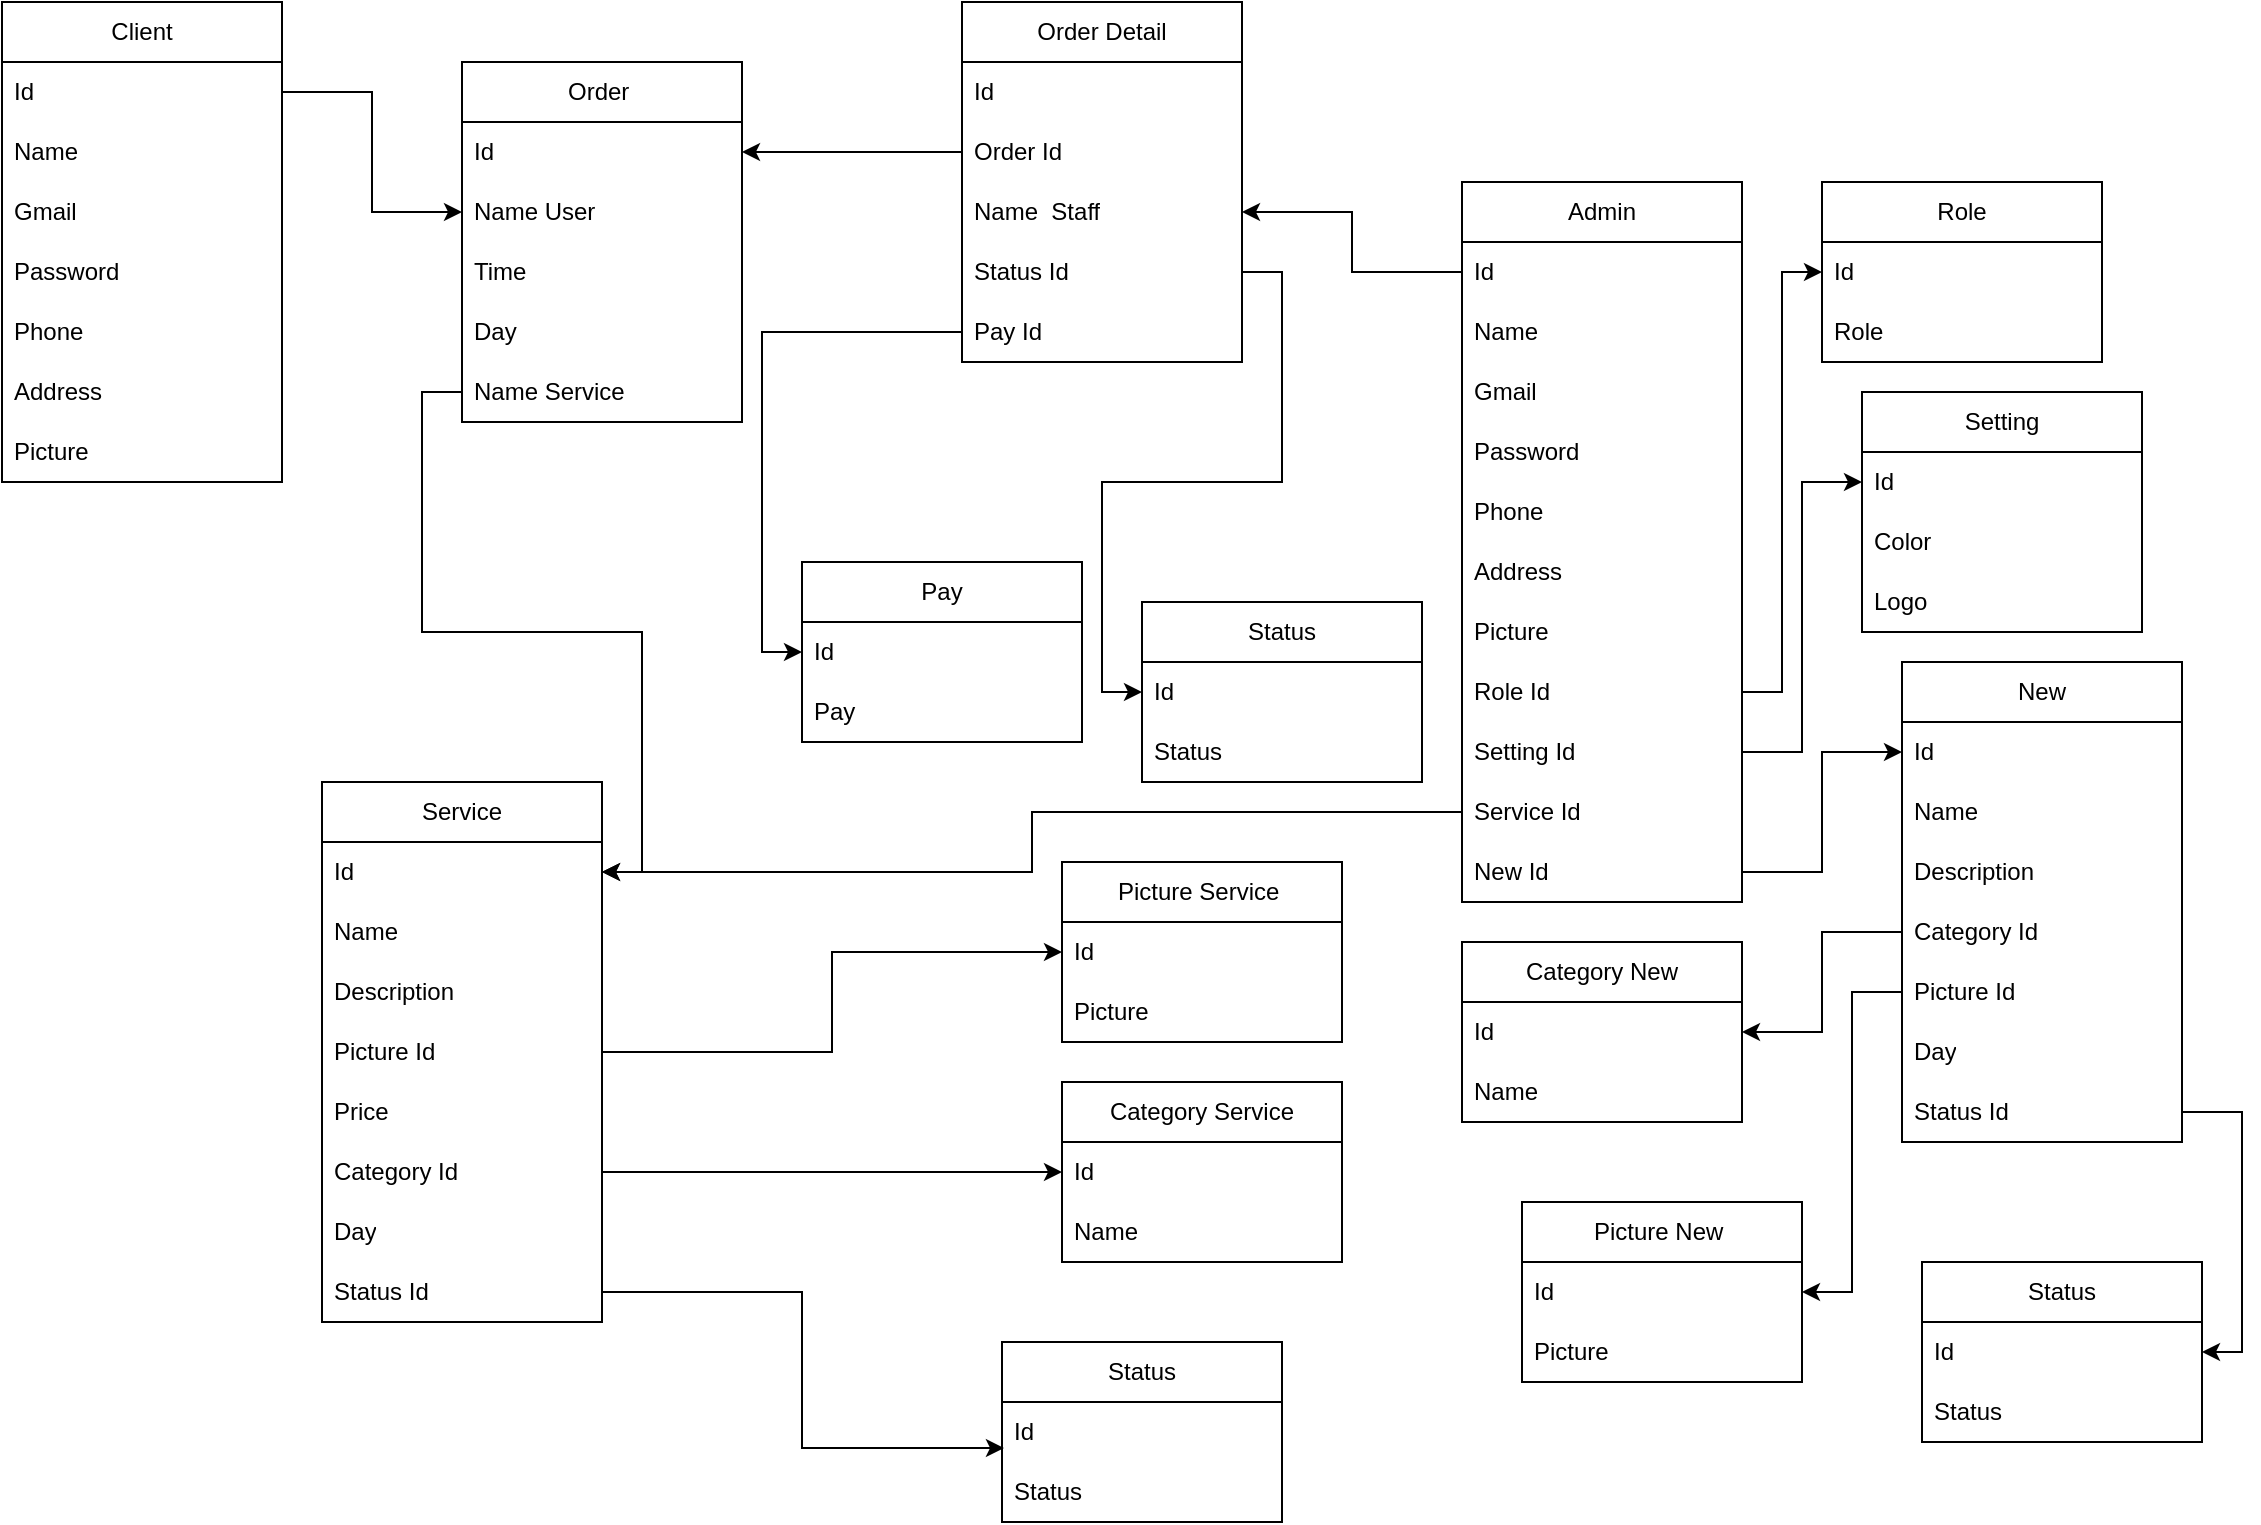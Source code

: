 <mxfile version="21.0.2" type="github">
  <diagram id="C5RBs43oDa-KdzZeNtuy" name="Page-1">
    <mxGraphModel dx="1621" dy="1631" grid="1" gridSize="10" guides="1" tooltips="1" connect="1" arrows="1" fold="1" page="1" pageScale="1" pageWidth="827" pageHeight="1169" math="0" shadow="0">
      <root>
        <mxCell id="WIyWlLk6GJQsqaUBKTNV-0" />
        <mxCell id="WIyWlLk6GJQsqaUBKTNV-1" parent="WIyWlLk6GJQsqaUBKTNV-0" />
        <mxCell id="RLlX39gwFA8bZXlCrZdt-0" value="Client" style="swimlane;fontStyle=0;childLayout=stackLayout;horizontal=1;startSize=30;horizontalStack=0;resizeParent=1;resizeParentMax=0;resizeLast=0;collapsible=1;marginBottom=0;whiteSpace=wrap;html=1;" parent="WIyWlLk6GJQsqaUBKTNV-1" vertex="1">
          <mxGeometry x="-320" y="-10" width="140" height="240" as="geometry" />
        </mxCell>
        <mxCell id="RLlX39gwFA8bZXlCrZdt-39" value="Id" style="text;strokeColor=none;fillColor=none;align=left;verticalAlign=middle;spacingLeft=4;spacingRight=4;overflow=hidden;points=[[0,0.5],[1,0.5]];portConstraint=eastwest;rotatable=0;whiteSpace=wrap;html=1;" parent="RLlX39gwFA8bZXlCrZdt-0" vertex="1">
          <mxGeometry y="30" width="140" height="30" as="geometry" />
        </mxCell>
        <mxCell id="RLlX39gwFA8bZXlCrZdt-1" value="Name" style="text;strokeColor=none;fillColor=none;align=left;verticalAlign=middle;spacingLeft=4;spacingRight=4;overflow=hidden;points=[[0,0.5],[1,0.5]];portConstraint=eastwest;rotatable=0;whiteSpace=wrap;html=1;" parent="RLlX39gwFA8bZXlCrZdt-0" vertex="1">
          <mxGeometry y="60" width="140" height="30" as="geometry" />
        </mxCell>
        <mxCell id="RLlX39gwFA8bZXlCrZdt-2" value="Gmail" style="text;strokeColor=none;fillColor=none;align=left;verticalAlign=middle;spacingLeft=4;spacingRight=4;overflow=hidden;points=[[0,0.5],[1,0.5]];portConstraint=eastwest;rotatable=0;whiteSpace=wrap;html=1;" parent="RLlX39gwFA8bZXlCrZdt-0" vertex="1">
          <mxGeometry y="90" width="140" height="30" as="geometry" />
        </mxCell>
        <mxCell id="RLlX39gwFA8bZXlCrZdt-22" value="Password" style="text;strokeColor=none;fillColor=none;align=left;verticalAlign=middle;spacingLeft=4;spacingRight=4;overflow=hidden;points=[[0,0.5],[1,0.5]];portConstraint=eastwest;rotatable=0;whiteSpace=wrap;html=1;" parent="RLlX39gwFA8bZXlCrZdt-0" vertex="1">
          <mxGeometry y="120" width="140" height="30" as="geometry" />
        </mxCell>
        <mxCell id="RLlX39gwFA8bZXlCrZdt-3" value="Phone" style="text;strokeColor=none;fillColor=none;align=left;verticalAlign=middle;spacingLeft=4;spacingRight=4;overflow=hidden;points=[[0,0.5],[1,0.5]];portConstraint=eastwest;rotatable=0;whiteSpace=wrap;html=1;" parent="RLlX39gwFA8bZXlCrZdt-0" vertex="1">
          <mxGeometry y="150" width="140" height="30" as="geometry" />
        </mxCell>
        <mxCell id="RLlX39gwFA8bZXlCrZdt-23" value="Address" style="text;strokeColor=none;fillColor=none;align=left;verticalAlign=middle;spacingLeft=4;spacingRight=4;overflow=hidden;points=[[0,0.5],[1,0.5]];portConstraint=eastwest;rotatable=0;whiteSpace=wrap;html=1;" parent="RLlX39gwFA8bZXlCrZdt-0" vertex="1">
          <mxGeometry y="180" width="140" height="30" as="geometry" />
        </mxCell>
        <mxCell id="RLlX39gwFA8bZXlCrZdt-30" value="Picture&amp;nbsp;" style="text;strokeColor=none;fillColor=none;align=left;verticalAlign=middle;spacingLeft=4;spacingRight=4;overflow=hidden;points=[[0,0.5],[1,0.5]];portConstraint=eastwest;rotatable=0;whiteSpace=wrap;html=1;" parent="RLlX39gwFA8bZXlCrZdt-0" vertex="1">
          <mxGeometry y="210" width="140" height="30" as="geometry" />
        </mxCell>
        <mxCell id="RLlX39gwFA8bZXlCrZdt-4" value="Picture Service&amp;nbsp;" style="swimlane;fontStyle=0;childLayout=stackLayout;horizontal=1;startSize=30;horizontalStack=0;resizeParent=1;resizeParentMax=0;resizeLast=0;collapsible=1;marginBottom=0;whiteSpace=wrap;html=1;" parent="WIyWlLk6GJQsqaUBKTNV-1" vertex="1">
          <mxGeometry x="210" y="420" width="140" height="90" as="geometry" />
        </mxCell>
        <mxCell id="RLlX39gwFA8bZXlCrZdt-5" value="Id" style="text;strokeColor=none;fillColor=none;align=left;verticalAlign=middle;spacingLeft=4;spacingRight=4;overflow=hidden;points=[[0,0.5],[1,0.5]];portConstraint=eastwest;rotatable=0;whiteSpace=wrap;html=1;" parent="RLlX39gwFA8bZXlCrZdt-4" vertex="1">
          <mxGeometry y="30" width="140" height="30" as="geometry" />
        </mxCell>
        <mxCell id="RLlX39gwFA8bZXlCrZdt-6" value="Picture" style="text;strokeColor=none;fillColor=none;align=left;verticalAlign=middle;spacingLeft=4;spacingRight=4;overflow=hidden;points=[[0,0.5],[1,0.5]];portConstraint=eastwest;rotatable=0;whiteSpace=wrap;html=1;" parent="RLlX39gwFA8bZXlCrZdt-4" vertex="1">
          <mxGeometry y="60" width="140" height="30" as="geometry" />
        </mxCell>
        <mxCell id="RLlX39gwFA8bZXlCrZdt-8" value="Category Service" style="swimlane;fontStyle=0;childLayout=stackLayout;horizontal=1;startSize=30;horizontalStack=0;resizeParent=1;resizeParentMax=0;resizeLast=0;collapsible=1;marginBottom=0;whiteSpace=wrap;html=1;" parent="WIyWlLk6GJQsqaUBKTNV-1" vertex="1">
          <mxGeometry x="210" y="530" width="140" height="90" as="geometry" />
        </mxCell>
        <mxCell id="RLlX39gwFA8bZXlCrZdt-9" value="Id" style="text;strokeColor=none;fillColor=none;align=left;verticalAlign=middle;spacingLeft=4;spacingRight=4;overflow=hidden;points=[[0,0.5],[1,0.5]];portConstraint=eastwest;rotatable=0;whiteSpace=wrap;html=1;" parent="RLlX39gwFA8bZXlCrZdt-8" vertex="1">
          <mxGeometry y="30" width="140" height="30" as="geometry" />
        </mxCell>
        <mxCell id="RLlX39gwFA8bZXlCrZdt-10" value="Name" style="text;strokeColor=none;fillColor=none;align=left;verticalAlign=middle;spacingLeft=4;spacingRight=4;overflow=hidden;points=[[0,0.5],[1,0.5]];portConstraint=eastwest;rotatable=0;whiteSpace=wrap;html=1;" parent="RLlX39gwFA8bZXlCrZdt-8" vertex="1">
          <mxGeometry y="60" width="140" height="30" as="geometry" />
        </mxCell>
        <mxCell id="RLlX39gwFA8bZXlCrZdt-12" value="Service" style="swimlane;fontStyle=0;childLayout=stackLayout;horizontal=1;startSize=30;horizontalStack=0;resizeParent=1;resizeParentMax=0;resizeLast=0;collapsible=1;marginBottom=0;whiteSpace=wrap;html=1;" parent="WIyWlLk6GJQsqaUBKTNV-1" vertex="1">
          <mxGeometry x="-160" y="380" width="140" height="270" as="geometry" />
        </mxCell>
        <mxCell id="RLlX39gwFA8bZXlCrZdt-13" value="Id" style="text;strokeColor=none;fillColor=none;align=left;verticalAlign=middle;spacingLeft=4;spacingRight=4;overflow=hidden;points=[[0,0.5],[1,0.5]];portConstraint=eastwest;rotatable=0;whiteSpace=wrap;html=1;" parent="RLlX39gwFA8bZXlCrZdt-12" vertex="1">
          <mxGeometry y="30" width="140" height="30" as="geometry" />
        </mxCell>
        <mxCell id="RLlX39gwFA8bZXlCrZdt-14" value="Name" style="text;strokeColor=none;fillColor=none;align=left;verticalAlign=middle;spacingLeft=4;spacingRight=4;overflow=hidden;points=[[0,0.5],[1,0.5]];portConstraint=eastwest;rotatable=0;whiteSpace=wrap;html=1;" parent="RLlX39gwFA8bZXlCrZdt-12" vertex="1">
          <mxGeometry y="60" width="140" height="30" as="geometry" />
        </mxCell>
        <mxCell id="RLlX39gwFA8bZXlCrZdt-15" value="Description" style="text;strokeColor=none;fillColor=none;align=left;verticalAlign=middle;spacingLeft=4;spacingRight=4;overflow=hidden;points=[[0,0.5],[1,0.5]];portConstraint=eastwest;rotatable=0;whiteSpace=wrap;html=1;" parent="RLlX39gwFA8bZXlCrZdt-12" vertex="1">
          <mxGeometry y="90" width="140" height="30" as="geometry" />
        </mxCell>
        <mxCell id="RLlX39gwFA8bZXlCrZdt-42" value="Picture Id" style="text;strokeColor=none;fillColor=none;align=left;verticalAlign=middle;spacingLeft=4;spacingRight=4;overflow=hidden;points=[[0,0.5],[1,0.5]];portConstraint=eastwest;rotatable=0;whiteSpace=wrap;html=1;" parent="RLlX39gwFA8bZXlCrZdt-12" vertex="1">
          <mxGeometry y="120" width="140" height="30" as="geometry" />
        </mxCell>
        <mxCell id="RLlX39gwFA8bZXlCrZdt-43" value="Price" style="text;strokeColor=none;fillColor=none;align=left;verticalAlign=middle;spacingLeft=4;spacingRight=4;overflow=hidden;points=[[0,0.5],[1,0.5]];portConstraint=eastwest;rotatable=0;whiteSpace=wrap;html=1;" parent="RLlX39gwFA8bZXlCrZdt-12" vertex="1">
          <mxGeometry y="150" width="140" height="30" as="geometry" />
        </mxCell>
        <mxCell id="RLlX39gwFA8bZXlCrZdt-44" value="Category Id" style="text;strokeColor=none;fillColor=none;align=left;verticalAlign=middle;spacingLeft=4;spacingRight=4;overflow=hidden;points=[[0,0.5],[1,0.5]];portConstraint=eastwest;rotatable=0;whiteSpace=wrap;html=1;" parent="RLlX39gwFA8bZXlCrZdt-12" vertex="1">
          <mxGeometry y="180" width="140" height="30" as="geometry" />
        </mxCell>
        <mxCell id="RLlX39gwFA8bZXlCrZdt-45" value="Day" style="text;strokeColor=none;fillColor=none;align=left;verticalAlign=middle;spacingLeft=4;spacingRight=4;overflow=hidden;points=[[0,0.5],[1,0.5]];portConstraint=eastwest;rotatable=0;whiteSpace=wrap;html=1;" parent="RLlX39gwFA8bZXlCrZdt-12" vertex="1">
          <mxGeometry y="210" width="140" height="30" as="geometry" />
        </mxCell>
        <mxCell id="RLlX39gwFA8bZXlCrZdt-46" value="Status Id" style="text;strokeColor=none;fillColor=none;align=left;verticalAlign=middle;spacingLeft=4;spacingRight=4;overflow=hidden;points=[[0,0.5],[1,0.5]];portConstraint=eastwest;rotatable=0;whiteSpace=wrap;html=1;" parent="RLlX39gwFA8bZXlCrZdt-12" vertex="1">
          <mxGeometry y="240" width="140" height="30" as="geometry" />
        </mxCell>
        <mxCell id="RLlX39gwFA8bZXlCrZdt-16" value="Role" style="swimlane;fontStyle=0;childLayout=stackLayout;horizontal=1;startSize=30;horizontalStack=0;resizeParent=1;resizeParentMax=0;resizeLast=0;collapsible=1;marginBottom=0;whiteSpace=wrap;html=1;" parent="WIyWlLk6GJQsqaUBKTNV-1" vertex="1">
          <mxGeometry x="590" y="80" width="140" height="90" as="geometry" />
        </mxCell>
        <mxCell id="RLlX39gwFA8bZXlCrZdt-41" value="Id" style="text;strokeColor=none;fillColor=none;align=left;verticalAlign=middle;spacingLeft=4;spacingRight=4;overflow=hidden;points=[[0,0.5],[1,0.5]];portConstraint=eastwest;rotatable=0;whiteSpace=wrap;html=1;" parent="RLlX39gwFA8bZXlCrZdt-16" vertex="1">
          <mxGeometry y="30" width="140" height="30" as="geometry" />
        </mxCell>
        <mxCell id="RLlX39gwFA8bZXlCrZdt-17" value="Role" style="text;strokeColor=none;fillColor=none;align=left;verticalAlign=middle;spacingLeft=4;spacingRight=4;overflow=hidden;points=[[0,0.5],[1,0.5]];portConstraint=eastwest;rotatable=0;whiteSpace=wrap;html=1;" parent="RLlX39gwFA8bZXlCrZdt-16" vertex="1">
          <mxGeometry y="60" width="140" height="30" as="geometry" />
        </mxCell>
        <mxCell id="RLlX39gwFA8bZXlCrZdt-31" value="Admin" style="swimlane;fontStyle=0;childLayout=stackLayout;horizontal=1;startSize=30;horizontalStack=0;resizeParent=1;resizeParentMax=0;resizeLast=0;collapsible=1;marginBottom=0;whiteSpace=wrap;html=1;" parent="WIyWlLk6GJQsqaUBKTNV-1" vertex="1">
          <mxGeometry x="410" y="80" width="140" height="360" as="geometry" />
        </mxCell>
        <mxCell id="RLlX39gwFA8bZXlCrZdt-40" value="Id" style="text;strokeColor=none;fillColor=none;align=left;verticalAlign=middle;spacingLeft=4;spacingRight=4;overflow=hidden;points=[[0,0.5],[1,0.5]];portConstraint=eastwest;rotatable=0;whiteSpace=wrap;html=1;" parent="RLlX39gwFA8bZXlCrZdt-31" vertex="1">
          <mxGeometry y="30" width="140" height="30" as="geometry" />
        </mxCell>
        <mxCell id="RLlX39gwFA8bZXlCrZdt-32" value="Name" style="text;strokeColor=none;fillColor=none;align=left;verticalAlign=middle;spacingLeft=4;spacingRight=4;overflow=hidden;points=[[0,0.5],[1,0.5]];portConstraint=eastwest;rotatable=0;whiteSpace=wrap;html=1;" parent="RLlX39gwFA8bZXlCrZdt-31" vertex="1">
          <mxGeometry y="60" width="140" height="30" as="geometry" />
        </mxCell>
        <mxCell id="RLlX39gwFA8bZXlCrZdt-33" value="Gmail" style="text;strokeColor=none;fillColor=none;align=left;verticalAlign=middle;spacingLeft=4;spacingRight=4;overflow=hidden;points=[[0,0.5],[1,0.5]];portConstraint=eastwest;rotatable=0;whiteSpace=wrap;html=1;" parent="RLlX39gwFA8bZXlCrZdt-31" vertex="1">
          <mxGeometry y="90" width="140" height="30" as="geometry" />
        </mxCell>
        <mxCell id="RLlX39gwFA8bZXlCrZdt-34" value="Password" style="text;strokeColor=none;fillColor=none;align=left;verticalAlign=middle;spacingLeft=4;spacingRight=4;overflow=hidden;points=[[0,0.5],[1,0.5]];portConstraint=eastwest;rotatable=0;whiteSpace=wrap;html=1;" parent="RLlX39gwFA8bZXlCrZdt-31" vertex="1">
          <mxGeometry y="120" width="140" height="30" as="geometry" />
        </mxCell>
        <mxCell id="RLlX39gwFA8bZXlCrZdt-35" value="Phone" style="text;strokeColor=none;fillColor=none;align=left;verticalAlign=middle;spacingLeft=4;spacingRight=4;overflow=hidden;points=[[0,0.5],[1,0.5]];portConstraint=eastwest;rotatable=0;whiteSpace=wrap;html=1;" parent="RLlX39gwFA8bZXlCrZdt-31" vertex="1">
          <mxGeometry y="150" width="140" height="30" as="geometry" />
        </mxCell>
        <mxCell id="RLlX39gwFA8bZXlCrZdt-36" value="Address" style="text;strokeColor=none;fillColor=none;align=left;verticalAlign=middle;spacingLeft=4;spacingRight=4;overflow=hidden;points=[[0,0.5],[1,0.5]];portConstraint=eastwest;rotatable=0;whiteSpace=wrap;html=1;" parent="RLlX39gwFA8bZXlCrZdt-31" vertex="1">
          <mxGeometry y="180" width="140" height="30" as="geometry" />
        </mxCell>
        <mxCell id="RLlX39gwFA8bZXlCrZdt-37" value="Picture&amp;nbsp;" style="text;strokeColor=none;fillColor=none;align=left;verticalAlign=middle;spacingLeft=4;spacingRight=4;overflow=hidden;points=[[0,0.5],[1,0.5]];portConstraint=eastwest;rotatable=0;whiteSpace=wrap;html=1;" parent="RLlX39gwFA8bZXlCrZdt-31" vertex="1">
          <mxGeometry y="210" width="140" height="30" as="geometry" />
        </mxCell>
        <mxCell id="RLlX39gwFA8bZXlCrZdt-38" value="Role Id" style="text;strokeColor=none;fillColor=none;align=left;verticalAlign=middle;spacingLeft=4;spacingRight=4;overflow=hidden;points=[[0,0.5],[1,0.5]];portConstraint=eastwest;rotatable=0;whiteSpace=wrap;html=1;" parent="RLlX39gwFA8bZXlCrZdt-31" vertex="1">
          <mxGeometry y="240" width="140" height="30" as="geometry" />
        </mxCell>
        <mxCell id="RLlX39gwFA8bZXlCrZdt-66" value="Setting Id" style="text;strokeColor=none;fillColor=none;align=left;verticalAlign=middle;spacingLeft=4;spacingRight=4;overflow=hidden;points=[[0,0.5],[1,0.5]];portConstraint=eastwest;rotatable=0;whiteSpace=wrap;html=1;" parent="RLlX39gwFA8bZXlCrZdt-31" vertex="1">
          <mxGeometry y="270" width="140" height="30" as="geometry" />
        </mxCell>
        <mxCell id="RLlX39gwFA8bZXlCrZdt-84" value="Service Id" style="text;strokeColor=none;fillColor=none;align=left;verticalAlign=middle;spacingLeft=4;spacingRight=4;overflow=hidden;points=[[0,0.5],[1,0.5]];portConstraint=eastwest;rotatable=0;whiteSpace=wrap;html=1;" parent="RLlX39gwFA8bZXlCrZdt-31" vertex="1">
          <mxGeometry y="300" width="140" height="30" as="geometry" />
        </mxCell>
        <mxCell id="RLlX39gwFA8bZXlCrZdt-87" value="New Id" style="text;strokeColor=none;fillColor=none;align=left;verticalAlign=middle;spacingLeft=4;spacingRight=4;overflow=hidden;points=[[0,0.5],[1,0.5]];portConstraint=eastwest;rotatable=0;whiteSpace=wrap;html=1;" parent="RLlX39gwFA8bZXlCrZdt-31" vertex="1">
          <mxGeometry y="330" width="140" height="30" as="geometry" />
        </mxCell>
        <mxCell id="RLlX39gwFA8bZXlCrZdt-47" value="Picture New&amp;nbsp;" style="swimlane;fontStyle=0;childLayout=stackLayout;horizontal=1;startSize=30;horizontalStack=0;resizeParent=1;resizeParentMax=0;resizeLast=0;collapsible=1;marginBottom=0;whiteSpace=wrap;html=1;" parent="WIyWlLk6GJQsqaUBKTNV-1" vertex="1">
          <mxGeometry x="440" y="590" width="140" height="90" as="geometry" />
        </mxCell>
        <mxCell id="RLlX39gwFA8bZXlCrZdt-48" value="Id" style="text;strokeColor=none;fillColor=none;align=left;verticalAlign=middle;spacingLeft=4;spacingRight=4;overflow=hidden;points=[[0,0.5],[1,0.5]];portConstraint=eastwest;rotatable=0;whiteSpace=wrap;html=1;" parent="RLlX39gwFA8bZXlCrZdt-47" vertex="1">
          <mxGeometry y="30" width="140" height="30" as="geometry" />
        </mxCell>
        <mxCell id="RLlX39gwFA8bZXlCrZdt-49" value="Picture" style="text;strokeColor=none;fillColor=none;align=left;verticalAlign=middle;spacingLeft=4;spacingRight=4;overflow=hidden;points=[[0,0.5],[1,0.5]];portConstraint=eastwest;rotatable=0;whiteSpace=wrap;html=1;" parent="RLlX39gwFA8bZXlCrZdt-47" vertex="1">
          <mxGeometry y="60" width="140" height="30" as="geometry" />
        </mxCell>
        <mxCell id="RLlX39gwFA8bZXlCrZdt-50" value="Category New" style="swimlane;fontStyle=0;childLayout=stackLayout;horizontal=1;startSize=30;horizontalStack=0;resizeParent=1;resizeParentMax=0;resizeLast=0;collapsible=1;marginBottom=0;whiteSpace=wrap;html=1;" parent="WIyWlLk6GJQsqaUBKTNV-1" vertex="1">
          <mxGeometry x="410" y="460" width="140" height="90" as="geometry" />
        </mxCell>
        <mxCell id="RLlX39gwFA8bZXlCrZdt-51" value="Id" style="text;strokeColor=none;fillColor=none;align=left;verticalAlign=middle;spacingLeft=4;spacingRight=4;overflow=hidden;points=[[0,0.5],[1,0.5]];portConstraint=eastwest;rotatable=0;whiteSpace=wrap;html=1;" parent="RLlX39gwFA8bZXlCrZdt-50" vertex="1">
          <mxGeometry y="30" width="140" height="30" as="geometry" />
        </mxCell>
        <mxCell id="RLlX39gwFA8bZXlCrZdt-52" value="Name" style="text;strokeColor=none;fillColor=none;align=left;verticalAlign=middle;spacingLeft=4;spacingRight=4;overflow=hidden;points=[[0,0.5],[1,0.5]];portConstraint=eastwest;rotatable=0;whiteSpace=wrap;html=1;" parent="RLlX39gwFA8bZXlCrZdt-50" vertex="1">
          <mxGeometry y="60" width="140" height="30" as="geometry" />
        </mxCell>
        <mxCell id="RLlX39gwFA8bZXlCrZdt-53" value="New" style="swimlane;fontStyle=0;childLayout=stackLayout;horizontal=1;startSize=30;horizontalStack=0;resizeParent=1;resizeParentMax=0;resizeLast=0;collapsible=1;marginBottom=0;whiteSpace=wrap;html=1;" parent="WIyWlLk6GJQsqaUBKTNV-1" vertex="1">
          <mxGeometry x="630" y="320" width="140" height="240" as="geometry" />
        </mxCell>
        <mxCell id="RLlX39gwFA8bZXlCrZdt-54" value="Id" style="text;strokeColor=none;fillColor=none;align=left;verticalAlign=middle;spacingLeft=4;spacingRight=4;overflow=hidden;points=[[0,0.5],[1,0.5]];portConstraint=eastwest;rotatable=0;whiteSpace=wrap;html=1;" parent="RLlX39gwFA8bZXlCrZdt-53" vertex="1">
          <mxGeometry y="30" width="140" height="30" as="geometry" />
        </mxCell>
        <mxCell id="RLlX39gwFA8bZXlCrZdt-55" value="Name" style="text;strokeColor=none;fillColor=none;align=left;verticalAlign=middle;spacingLeft=4;spacingRight=4;overflow=hidden;points=[[0,0.5],[1,0.5]];portConstraint=eastwest;rotatable=0;whiteSpace=wrap;html=1;" parent="RLlX39gwFA8bZXlCrZdt-53" vertex="1">
          <mxGeometry y="60" width="140" height="30" as="geometry" />
        </mxCell>
        <mxCell id="RLlX39gwFA8bZXlCrZdt-56" value="Description" style="text;strokeColor=none;fillColor=none;align=left;verticalAlign=middle;spacingLeft=4;spacingRight=4;overflow=hidden;points=[[0,0.5],[1,0.5]];portConstraint=eastwest;rotatable=0;whiteSpace=wrap;html=1;" parent="RLlX39gwFA8bZXlCrZdt-53" vertex="1">
          <mxGeometry y="90" width="140" height="30" as="geometry" />
        </mxCell>
        <mxCell id="RLlX39gwFA8bZXlCrZdt-59" value="Category Id" style="text;strokeColor=none;fillColor=none;align=left;verticalAlign=middle;spacingLeft=4;spacingRight=4;overflow=hidden;points=[[0,0.5],[1,0.5]];portConstraint=eastwest;rotatable=0;whiteSpace=wrap;html=1;" parent="RLlX39gwFA8bZXlCrZdt-53" vertex="1">
          <mxGeometry y="120" width="140" height="30" as="geometry" />
        </mxCell>
        <mxCell id="RLlX39gwFA8bZXlCrZdt-57" value="Picture Id" style="text;strokeColor=none;fillColor=none;align=left;verticalAlign=middle;spacingLeft=4;spacingRight=4;overflow=hidden;points=[[0,0.5],[1,0.5]];portConstraint=eastwest;rotatable=0;whiteSpace=wrap;html=1;" parent="RLlX39gwFA8bZXlCrZdt-53" vertex="1">
          <mxGeometry y="150" width="140" height="30" as="geometry" />
        </mxCell>
        <mxCell id="RLlX39gwFA8bZXlCrZdt-60" value="Day" style="text;strokeColor=none;fillColor=none;align=left;verticalAlign=middle;spacingLeft=4;spacingRight=4;overflow=hidden;points=[[0,0.5],[1,0.5]];portConstraint=eastwest;rotatable=0;whiteSpace=wrap;html=1;" parent="RLlX39gwFA8bZXlCrZdt-53" vertex="1">
          <mxGeometry y="180" width="140" height="30" as="geometry" />
        </mxCell>
        <mxCell id="RLlX39gwFA8bZXlCrZdt-61" value="Status Id" style="text;strokeColor=none;fillColor=none;align=left;verticalAlign=middle;spacingLeft=4;spacingRight=4;overflow=hidden;points=[[0,0.5],[1,0.5]];portConstraint=eastwest;rotatable=0;whiteSpace=wrap;html=1;" parent="RLlX39gwFA8bZXlCrZdt-53" vertex="1">
          <mxGeometry y="210" width="140" height="30" as="geometry" />
        </mxCell>
        <mxCell id="RLlX39gwFA8bZXlCrZdt-62" value="Setting" style="swimlane;fontStyle=0;childLayout=stackLayout;horizontal=1;startSize=30;horizontalStack=0;resizeParent=1;resizeParentMax=0;resizeLast=0;collapsible=1;marginBottom=0;whiteSpace=wrap;html=1;" parent="WIyWlLk6GJQsqaUBKTNV-1" vertex="1">
          <mxGeometry x="610" y="185" width="140" height="120" as="geometry" />
        </mxCell>
        <mxCell id="RLlX39gwFA8bZXlCrZdt-63" value="Id" style="text;strokeColor=none;fillColor=none;align=left;verticalAlign=middle;spacingLeft=4;spacingRight=4;overflow=hidden;points=[[0,0.5],[1,0.5]];portConstraint=eastwest;rotatable=0;whiteSpace=wrap;html=1;" parent="RLlX39gwFA8bZXlCrZdt-62" vertex="1">
          <mxGeometry y="30" width="140" height="30" as="geometry" />
        </mxCell>
        <mxCell id="RLlX39gwFA8bZXlCrZdt-64" value="Color" style="text;strokeColor=none;fillColor=none;align=left;verticalAlign=middle;spacingLeft=4;spacingRight=4;overflow=hidden;points=[[0,0.5],[1,0.5]];portConstraint=eastwest;rotatable=0;whiteSpace=wrap;html=1;" parent="RLlX39gwFA8bZXlCrZdt-62" vertex="1">
          <mxGeometry y="60" width="140" height="30" as="geometry" />
        </mxCell>
        <mxCell id="RLlX39gwFA8bZXlCrZdt-65" value="Logo" style="text;strokeColor=none;fillColor=none;align=left;verticalAlign=middle;spacingLeft=4;spacingRight=4;overflow=hidden;points=[[0,0.5],[1,0.5]];portConstraint=eastwest;rotatable=0;whiteSpace=wrap;html=1;" parent="RLlX39gwFA8bZXlCrZdt-62" vertex="1">
          <mxGeometry y="90" width="140" height="30" as="geometry" />
        </mxCell>
        <mxCell id="RLlX39gwFA8bZXlCrZdt-67" value="Order&amp;nbsp;" style="swimlane;fontStyle=0;childLayout=stackLayout;horizontal=1;startSize=30;horizontalStack=0;resizeParent=1;resizeParentMax=0;resizeLast=0;collapsible=1;marginBottom=0;whiteSpace=wrap;html=1;" parent="WIyWlLk6GJQsqaUBKTNV-1" vertex="1">
          <mxGeometry x="-90" y="20" width="140" height="180" as="geometry" />
        </mxCell>
        <mxCell id="RLlX39gwFA8bZXlCrZdt-68" value="Id" style="text;strokeColor=none;fillColor=none;align=left;verticalAlign=middle;spacingLeft=4;spacingRight=4;overflow=hidden;points=[[0,0.5],[1,0.5]];portConstraint=eastwest;rotatable=0;whiteSpace=wrap;html=1;" parent="RLlX39gwFA8bZXlCrZdt-67" vertex="1">
          <mxGeometry y="30" width="140" height="30" as="geometry" />
        </mxCell>
        <mxCell id="RLlX39gwFA8bZXlCrZdt-69" value="Name User&amp;nbsp;" style="text;strokeColor=none;fillColor=none;align=left;verticalAlign=middle;spacingLeft=4;spacingRight=4;overflow=hidden;points=[[0,0.5],[1,0.5]];portConstraint=eastwest;rotatable=0;whiteSpace=wrap;html=1;" parent="RLlX39gwFA8bZXlCrZdt-67" vertex="1">
          <mxGeometry y="60" width="140" height="30" as="geometry" />
        </mxCell>
        <mxCell id="RLlX39gwFA8bZXlCrZdt-71" value="Time" style="text;strokeColor=none;fillColor=none;align=left;verticalAlign=middle;spacingLeft=4;spacingRight=4;overflow=hidden;points=[[0,0.5],[1,0.5]];portConstraint=eastwest;rotatable=0;whiteSpace=wrap;html=1;" parent="RLlX39gwFA8bZXlCrZdt-67" vertex="1">
          <mxGeometry y="90" width="140" height="30" as="geometry" />
        </mxCell>
        <mxCell id="RLlX39gwFA8bZXlCrZdt-72" value="Day&amp;nbsp;" style="text;strokeColor=none;fillColor=none;align=left;verticalAlign=middle;spacingLeft=4;spacingRight=4;overflow=hidden;points=[[0,0.5],[1,0.5]];portConstraint=eastwest;rotatable=0;whiteSpace=wrap;html=1;" parent="RLlX39gwFA8bZXlCrZdt-67" vertex="1">
          <mxGeometry y="120" width="140" height="30" as="geometry" />
        </mxCell>
        <mxCell id="RLlX39gwFA8bZXlCrZdt-70" value="Name Service&amp;nbsp;" style="text;strokeColor=none;fillColor=none;align=left;verticalAlign=middle;spacingLeft=4;spacingRight=4;overflow=hidden;points=[[0,0.5],[1,0.5]];portConstraint=eastwest;rotatable=0;whiteSpace=wrap;html=1;" parent="RLlX39gwFA8bZXlCrZdt-67" vertex="1">
          <mxGeometry y="150" width="140" height="30" as="geometry" />
        </mxCell>
        <mxCell id="RLlX39gwFA8bZXlCrZdt-76" value="Order Detail" style="swimlane;fontStyle=0;childLayout=stackLayout;horizontal=1;startSize=30;horizontalStack=0;resizeParent=1;resizeParentMax=0;resizeLast=0;collapsible=1;marginBottom=0;whiteSpace=wrap;html=1;" parent="WIyWlLk6GJQsqaUBKTNV-1" vertex="1">
          <mxGeometry x="160" y="-10" width="140" height="180" as="geometry" />
        </mxCell>
        <mxCell id="RLlX39gwFA8bZXlCrZdt-77" value="Id" style="text;strokeColor=none;fillColor=none;align=left;verticalAlign=middle;spacingLeft=4;spacingRight=4;overflow=hidden;points=[[0,0.5],[1,0.5]];portConstraint=eastwest;rotatable=0;whiteSpace=wrap;html=1;" parent="RLlX39gwFA8bZXlCrZdt-76" vertex="1">
          <mxGeometry y="30" width="140" height="30" as="geometry" />
        </mxCell>
        <mxCell id="RLlX39gwFA8bZXlCrZdt-81" value="Order Id" style="text;strokeColor=none;fillColor=none;align=left;verticalAlign=middle;spacingLeft=4;spacingRight=4;overflow=hidden;points=[[0,0.5],[1,0.5]];portConstraint=eastwest;rotatable=0;whiteSpace=wrap;html=1;" parent="RLlX39gwFA8bZXlCrZdt-76" vertex="1">
          <mxGeometry y="60" width="140" height="30" as="geometry" />
        </mxCell>
        <mxCell id="RLlX39gwFA8bZXlCrZdt-79" value="Name&amp;nbsp; Staff" style="text;strokeColor=none;fillColor=none;align=left;verticalAlign=middle;spacingLeft=4;spacingRight=4;overflow=hidden;points=[[0,0.5],[1,0.5]];portConstraint=eastwest;rotatable=0;whiteSpace=wrap;html=1;" parent="RLlX39gwFA8bZXlCrZdt-76" vertex="1">
          <mxGeometry y="90" width="140" height="30" as="geometry" />
        </mxCell>
        <mxCell id="RLlX39gwFA8bZXlCrZdt-80" value="Status Id" style="text;strokeColor=none;fillColor=none;align=left;verticalAlign=middle;spacingLeft=4;spacingRight=4;overflow=hidden;points=[[0,0.5],[1,0.5]];portConstraint=eastwest;rotatable=0;whiteSpace=wrap;html=1;" parent="RLlX39gwFA8bZXlCrZdt-76" vertex="1">
          <mxGeometry y="120" width="140" height="30" as="geometry" />
        </mxCell>
        <mxCell id="RLlX39gwFA8bZXlCrZdt-103" value="Pay Id" style="text;strokeColor=none;fillColor=none;align=left;verticalAlign=middle;spacingLeft=4;spacingRight=4;overflow=hidden;points=[[0,0.5],[1,0.5]];portConstraint=eastwest;rotatable=0;whiteSpace=wrap;html=1;" parent="RLlX39gwFA8bZXlCrZdt-76" vertex="1">
          <mxGeometry y="150" width="140" height="30" as="geometry" />
        </mxCell>
        <mxCell id="RLlX39gwFA8bZXlCrZdt-82" style="edgeStyle=orthogonalEdgeStyle;rounded=0;orthogonalLoop=1;jettySize=auto;html=1;entryX=0;entryY=0.5;entryDx=0;entryDy=0;" parent="WIyWlLk6GJQsqaUBKTNV-1" source="RLlX39gwFA8bZXlCrZdt-66" target="RLlX39gwFA8bZXlCrZdt-63" edge="1">
          <mxGeometry relative="1" as="geometry" />
        </mxCell>
        <mxCell id="RLlX39gwFA8bZXlCrZdt-83" style="edgeStyle=orthogonalEdgeStyle;rounded=0;orthogonalLoop=1;jettySize=auto;html=1;entryX=0;entryY=0.5;entryDx=0;entryDy=0;" parent="WIyWlLk6GJQsqaUBKTNV-1" source="RLlX39gwFA8bZXlCrZdt-38" target="RLlX39gwFA8bZXlCrZdt-16" edge="1">
          <mxGeometry relative="1" as="geometry" />
        </mxCell>
        <mxCell id="RLlX39gwFA8bZXlCrZdt-92" style="edgeStyle=orthogonalEdgeStyle;rounded=0;orthogonalLoop=1;jettySize=auto;html=1;entryX=0;entryY=0.5;entryDx=0;entryDy=0;" parent="WIyWlLk6GJQsqaUBKTNV-1" source="RLlX39gwFA8bZXlCrZdt-42" target="RLlX39gwFA8bZXlCrZdt-5" edge="1">
          <mxGeometry relative="1" as="geometry" />
        </mxCell>
        <mxCell id="RLlX39gwFA8bZXlCrZdt-93" style="edgeStyle=orthogonalEdgeStyle;rounded=0;orthogonalLoop=1;jettySize=auto;html=1;" parent="WIyWlLk6GJQsqaUBKTNV-1" source="RLlX39gwFA8bZXlCrZdt-44" target="RLlX39gwFA8bZXlCrZdt-9" edge="1">
          <mxGeometry relative="1" as="geometry" />
        </mxCell>
        <mxCell id="RLlX39gwFA8bZXlCrZdt-94" style="edgeStyle=orthogonalEdgeStyle;rounded=0;orthogonalLoop=1;jettySize=auto;html=1;" parent="WIyWlLk6GJQsqaUBKTNV-1" source="RLlX39gwFA8bZXlCrZdt-70" target="RLlX39gwFA8bZXlCrZdt-13" edge="1">
          <mxGeometry relative="1" as="geometry" />
        </mxCell>
        <mxCell id="RLlX39gwFA8bZXlCrZdt-95" style="edgeStyle=orthogonalEdgeStyle;rounded=0;orthogonalLoop=1;jettySize=auto;html=1;entryX=1;entryY=0.5;entryDx=0;entryDy=0;" parent="WIyWlLk6GJQsqaUBKTNV-1" source="RLlX39gwFA8bZXlCrZdt-81" target="RLlX39gwFA8bZXlCrZdt-68" edge="1">
          <mxGeometry relative="1" as="geometry" />
        </mxCell>
        <mxCell id="RLlX39gwFA8bZXlCrZdt-96" style="edgeStyle=orthogonalEdgeStyle;rounded=0;orthogonalLoop=1;jettySize=auto;html=1;entryX=1;entryY=0.5;entryDx=0;entryDy=0;" parent="WIyWlLk6GJQsqaUBKTNV-1" source="RLlX39gwFA8bZXlCrZdt-40" target="RLlX39gwFA8bZXlCrZdt-79" edge="1">
          <mxGeometry relative="1" as="geometry" />
        </mxCell>
        <mxCell id="RLlX39gwFA8bZXlCrZdt-97" style="edgeStyle=orthogonalEdgeStyle;rounded=0;orthogonalLoop=1;jettySize=auto;html=1;entryX=1;entryY=0.5;entryDx=0;entryDy=0;" parent="WIyWlLk6GJQsqaUBKTNV-1" source="RLlX39gwFA8bZXlCrZdt-57" target="RLlX39gwFA8bZXlCrZdt-48" edge="1">
          <mxGeometry relative="1" as="geometry" />
        </mxCell>
        <mxCell id="RLlX39gwFA8bZXlCrZdt-98" style="edgeStyle=orthogonalEdgeStyle;rounded=0;orthogonalLoop=1;jettySize=auto;html=1;entryX=1;entryY=0.5;entryDx=0;entryDy=0;" parent="WIyWlLk6GJQsqaUBKTNV-1" source="RLlX39gwFA8bZXlCrZdt-59" target="RLlX39gwFA8bZXlCrZdt-51" edge="1">
          <mxGeometry relative="1" as="geometry" />
        </mxCell>
        <mxCell id="RLlX39gwFA8bZXlCrZdt-99" style="edgeStyle=orthogonalEdgeStyle;rounded=0;orthogonalLoop=1;jettySize=auto;html=1;entryX=0;entryY=0.5;entryDx=0;entryDy=0;" parent="WIyWlLk6GJQsqaUBKTNV-1" source="RLlX39gwFA8bZXlCrZdt-87" target="RLlX39gwFA8bZXlCrZdt-54" edge="1">
          <mxGeometry relative="1" as="geometry" />
        </mxCell>
        <mxCell id="RLlX39gwFA8bZXlCrZdt-100" style="edgeStyle=orthogonalEdgeStyle;rounded=0;orthogonalLoop=1;jettySize=auto;html=1;" parent="WIyWlLk6GJQsqaUBKTNV-1" source="RLlX39gwFA8bZXlCrZdt-39" target="RLlX39gwFA8bZXlCrZdt-69" edge="1">
          <mxGeometry relative="1" as="geometry" />
        </mxCell>
        <mxCell id="RLlX39gwFA8bZXlCrZdt-101" style="edgeStyle=orthogonalEdgeStyle;rounded=0;orthogonalLoop=1;jettySize=auto;html=1;entryX=1;entryY=0.5;entryDx=0;entryDy=0;" parent="WIyWlLk6GJQsqaUBKTNV-1" source="RLlX39gwFA8bZXlCrZdt-84" target="RLlX39gwFA8bZXlCrZdt-13" edge="1">
          <mxGeometry relative="1" as="geometry" />
        </mxCell>
        <mxCell id="OGuwMljLHdYIu4m4wnbF-0" value="Pay" style="swimlane;fontStyle=0;childLayout=stackLayout;horizontal=1;startSize=30;horizontalStack=0;resizeParent=1;resizeParentMax=0;resizeLast=0;collapsible=1;marginBottom=0;whiteSpace=wrap;html=1;" vertex="1" parent="WIyWlLk6GJQsqaUBKTNV-1">
          <mxGeometry x="80" y="270" width="140" height="90" as="geometry" />
        </mxCell>
        <mxCell id="OGuwMljLHdYIu4m4wnbF-1" value="Id" style="text;strokeColor=none;fillColor=none;align=left;verticalAlign=middle;spacingLeft=4;spacingRight=4;overflow=hidden;points=[[0,0.5],[1,0.5]];portConstraint=eastwest;rotatable=0;whiteSpace=wrap;html=1;" vertex="1" parent="OGuwMljLHdYIu4m4wnbF-0">
          <mxGeometry y="30" width="140" height="30" as="geometry" />
        </mxCell>
        <mxCell id="OGuwMljLHdYIu4m4wnbF-2" value="Pay" style="text;strokeColor=none;fillColor=none;align=left;verticalAlign=middle;spacingLeft=4;spacingRight=4;overflow=hidden;points=[[0,0.5],[1,0.5]];portConstraint=eastwest;rotatable=0;whiteSpace=wrap;html=1;" vertex="1" parent="OGuwMljLHdYIu4m4wnbF-0">
          <mxGeometry y="60" width="140" height="30" as="geometry" />
        </mxCell>
        <mxCell id="OGuwMljLHdYIu4m4wnbF-3" style="edgeStyle=orthogonalEdgeStyle;rounded=0;orthogonalLoop=1;jettySize=auto;html=1;entryX=0;entryY=0.5;entryDx=0;entryDy=0;" edge="1" parent="WIyWlLk6GJQsqaUBKTNV-1" source="RLlX39gwFA8bZXlCrZdt-103" target="OGuwMljLHdYIu4m4wnbF-1">
          <mxGeometry relative="1" as="geometry" />
        </mxCell>
        <mxCell id="OGuwMljLHdYIu4m4wnbF-4" value="Status" style="swimlane;fontStyle=0;childLayout=stackLayout;horizontal=1;startSize=30;horizontalStack=0;resizeParent=1;resizeParentMax=0;resizeLast=0;collapsible=1;marginBottom=0;whiteSpace=wrap;html=1;" vertex="1" parent="WIyWlLk6GJQsqaUBKTNV-1">
          <mxGeometry x="250" y="290" width="140" height="90" as="geometry" />
        </mxCell>
        <mxCell id="OGuwMljLHdYIu4m4wnbF-5" value="Id" style="text;strokeColor=none;fillColor=none;align=left;verticalAlign=middle;spacingLeft=4;spacingRight=4;overflow=hidden;points=[[0,0.5],[1,0.5]];portConstraint=eastwest;rotatable=0;whiteSpace=wrap;html=1;" vertex="1" parent="OGuwMljLHdYIu4m4wnbF-4">
          <mxGeometry y="30" width="140" height="30" as="geometry" />
        </mxCell>
        <mxCell id="OGuwMljLHdYIu4m4wnbF-6" value="Status" style="text;strokeColor=none;fillColor=none;align=left;verticalAlign=middle;spacingLeft=4;spacingRight=4;overflow=hidden;points=[[0,0.5],[1,0.5]];portConstraint=eastwest;rotatable=0;whiteSpace=wrap;html=1;" vertex="1" parent="OGuwMljLHdYIu4m4wnbF-4">
          <mxGeometry y="60" width="140" height="30" as="geometry" />
        </mxCell>
        <mxCell id="OGuwMljLHdYIu4m4wnbF-8" value="Status" style="swimlane;fontStyle=0;childLayout=stackLayout;horizontal=1;startSize=30;horizontalStack=0;resizeParent=1;resizeParentMax=0;resizeLast=0;collapsible=1;marginBottom=0;whiteSpace=wrap;html=1;" vertex="1" parent="WIyWlLk6GJQsqaUBKTNV-1">
          <mxGeometry x="640" y="620" width="140" height="90" as="geometry" />
        </mxCell>
        <mxCell id="OGuwMljLHdYIu4m4wnbF-9" value="Id" style="text;strokeColor=none;fillColor=none;align=left;verticalAlign=middle;spacingLeft=4;spacingRight=4;overflow=hidden;points=[[0,0.5],[1,0.5]];portConstraint=eastwest;rotatable=0;whiteSpace=wrap;html=1;" vertex="1" parent="OGuwMljLHdYIu4m4wnbF-8">
          <mxGeometry y="30" width="140" height="30" as="geometry" />
        </mxCell>
        <mxCell id="OGuwMljLHdYIu4m4wnbF-10" value="Status" style="text;strokeColor=none;fillColor=none;align=left;verticalAlign=middle;spacingLeft=4;spacingRight=4;overflow=hidden;points=[[0,0.5],[1,0.5]];portConstraint=eastwest;rotatable=0;whiteSpace=wrap;html=1;" vertex="1" parent="OGuwMljLHdYIu4m4wnbF-8">
          <mxGeometry y="60" width="140" height="30" as="geometry" />
        </mxCell>
        <mxCell id="OGuwMljLHdYIu4m4wnbF-11" value="Status" style="swimlane;fontStyle=0;childLayout=stackLayout;horizontal=1;startSize=30;horizontalStack=0;resizeParent=1;resizeParentMax=0;resizeLast=0;collapsible=1;marginBottom=0;whiteSpace=wrap;html=1;" vertex="1" parent="WIyWlLk6GJQsqaUBKTNV-1">
          <mxGeometry x="180" y="660" width="140" height="90" as="geometry" />
        </mxCell>
        <mxCell id="OGuwMljLHdYIu4m4wnbF-12" value="Id" style="text;strokeColor=none;fillColor=none;align=left;verticalAlign=middle;spacingLeft=4;spacingRight=4;overflow=hidden;points=[[0,0.5],[1,0.5]];portConstraint=eastwest;rotatable=0;whiteSpace=wrap;html=1;" vertex="1" parent="OGuwMljLHdYIu4m4wnbF-11">
          <mxGeometry y="30" width="140" height="30" as="geometry" />
        </mxCell>
        <mxCell id="OGuwMljLHdYIu4m4wnbF-13" value="Status" style="text;strokeColor=none;fillColor=none;align=left;verticalAlign=middle;spacingLeft=4;spacingRight=4;overflow=hidden;points=[[0,0.5],[1,0.5]];portConstraint=eastwest;rotatable=0;whiteSpace=wrap;html=1;" vertex="1" parent="OGuwMljLHdYIu4m4wnbF-11">
          <mxGeometry y="60" width="140" height="30" as="geometry" />
        </mxCell>
        <mxCell id="OGuwMljLHdYIu4m4wnbF-15" style="edgeStyle=orthogonalEdgeStyle;rounded=0;orthogonalLoop=1;jettySize=auto;html=1;entryX=0.007;entryY=0.767;entryDx=0;entryDy=0;entryPerimeter=0;" edge="1" parent="WIyWlLk6GJQsqaUBKTNV-1" source="RLlX39gwFA8bZXlCrZdt-46" target="OGuwMljLHdYIu4m4wnbF-12">
          <mxGeometry relative="1" as="geometry" />
        </mxCell>
        <mxCell id="OGuwMljLHdYIu4m4wnbF-16" style="edgeStyle=orthogonalEdgeStyle;rounded=0;orthogonalLoop=1;jettySize=auto;html=1;entryX=0;entryY=0.5;entryDx=0;entryDy=0;" edge="1" parent="WIyWlLk6GJQsqaUBKTNV-1" source="RLlX39gwFA8bZXlCrZdt-80" target="OGuwMljLHdYIu4m4wnbF-5">
          <mxGeometry relative="1" as="geometry" />
        </mxCell>
        <mxCell id="OGuwMljLHdYIu4m4wnbF-17" style="edgeStyle=orthogonalEdgeStyle;rounded=0;orthogonalLoop=1;jettySize=auto;html=1;entryX=1;entryY=0.5;entryDx=0;entryDy=0;" edge="1" parent="WIyWlLk6GJQsqaUBKTNV-1" source="RLlX39gwFA8bZXlCrZdt-61" target="OGuwMljLHdYIu4m4wnbF-9">
          <mxGeometry relative="1" as="geometry" />
        </mxCell>
      </root>
    </mxGraphModel>
  </diagram>
</mxfile>
